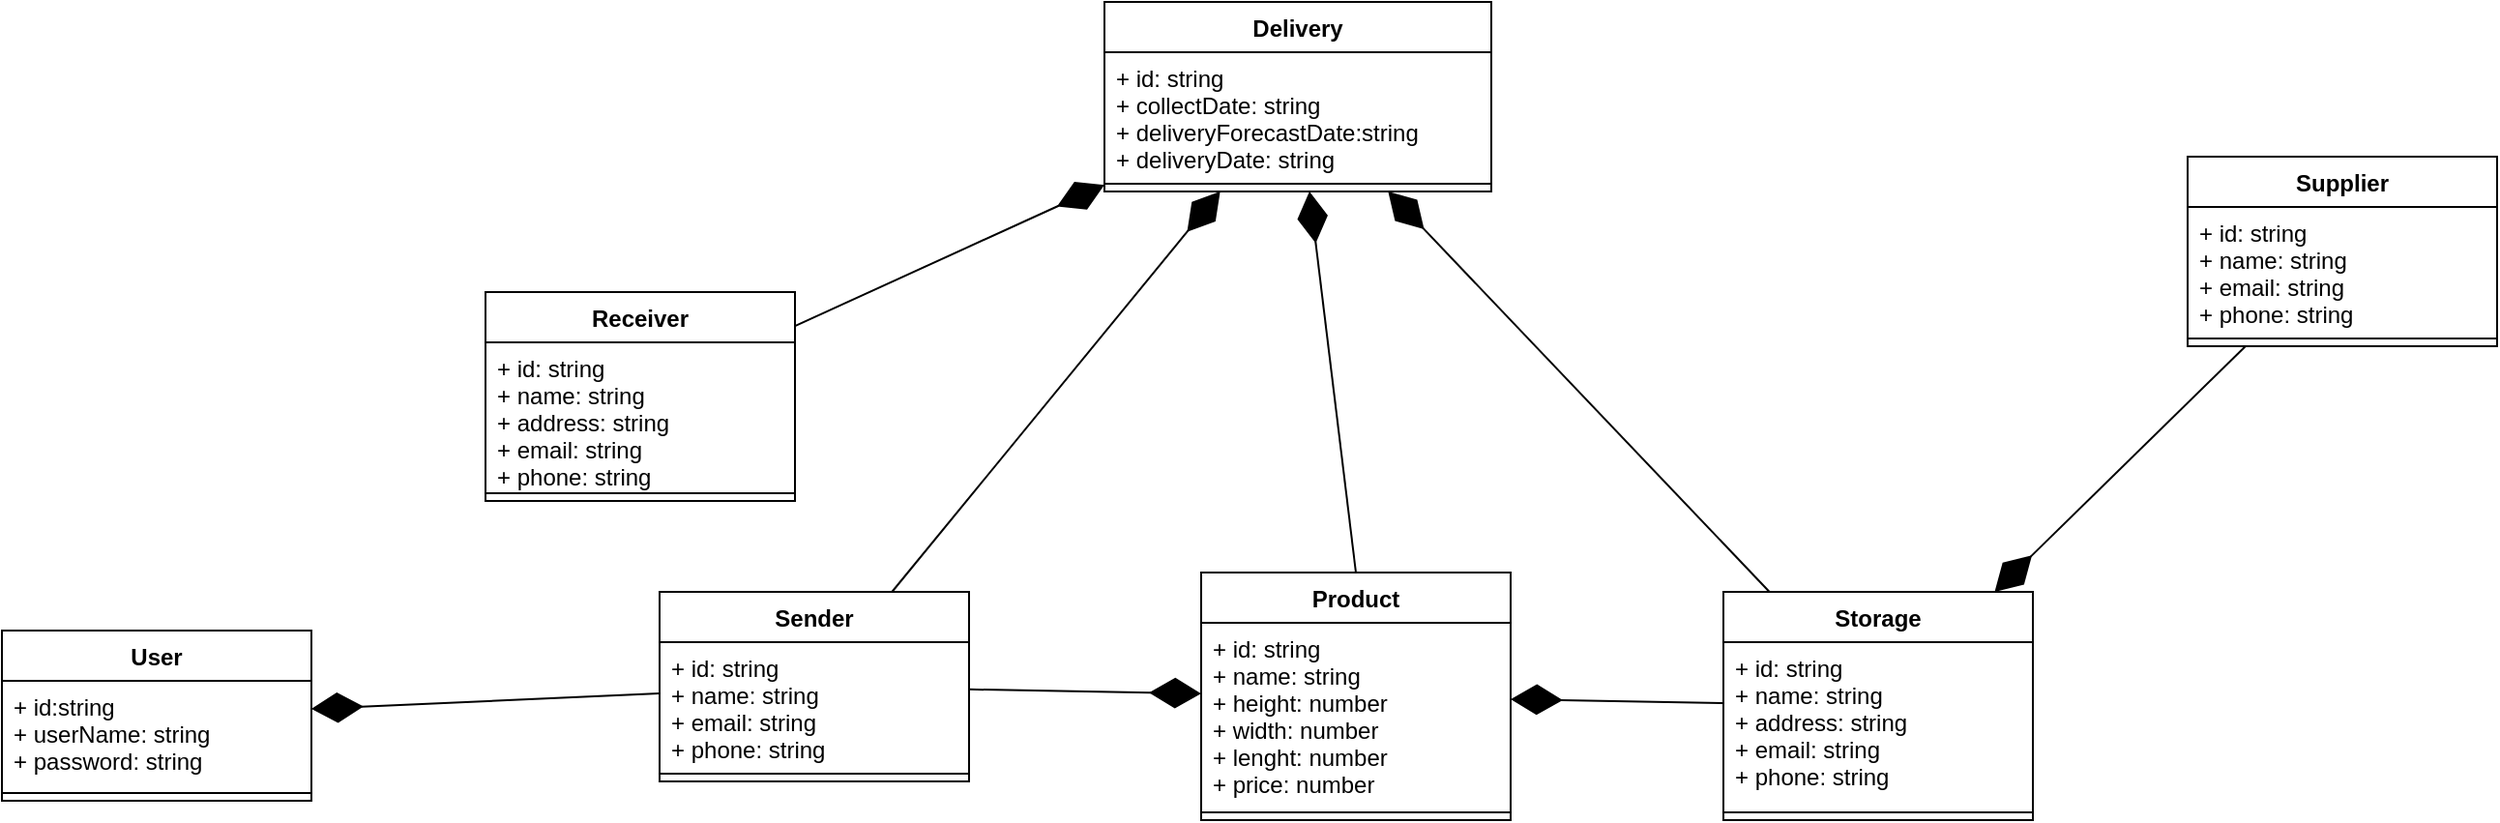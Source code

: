 <mxfile version="18.0.8" type="device"><diagram id="Moy3XPFkBIOXcfnxiWET" name="Page-1"><mxGraphModel dx="3384" dy="3236" grid="1" gridSize="10" guides="1" tooltips="1" connect="1" arrows="1" fold="1" page="1" pageScale="1" pageWidth="827" pageHeight="1169" math="0" shadow="0"><root><mxCell id="0"/><mxCell id="1" parent="0"/><mxCell id="1jevYTBRrVdFR1VZX79b-1" value="Delivery" style="swimlane;fontStyle=1;align=center;verticalAlign=top;childLayout=stackLayout;horizontal=1;startSize=26;horizontalStack=0;resizeParent=1;resizeParentMax=0;resizeLast=0;collapsible=1;marginBottom=0;" parent="1" vertex="1"><mxGeometry x="-920" y="-2150" width="200" height="98" as="geometry"/></mxCell><mxCell id="1jevYTBRrVdFR1VZX79b-2" value="+ id: string&#10;+ collectDate: string&#10;+ deliveryForecastDate:string&#10;+ deliveryDate: string&#10;" style="text;strokeColor=none;fillColor=none;align=left;verticalAlign=top;spacingLeft=4;spacingRight=4;overflow=hidden;rotatable=0;points=[[0,0.5],[1,0.5]];portConstraint=eastwest;" parent="1jevYTBRrVdFR1VZX79b-1" vertex="1"><mxGeometry y="26" width="200" height="64" as="geometry"/></mxCell><mxCell id="1jevYTBRrVdFR1VZX79b-3" value="" style="line;strokeWidth=1;fillColor=none;align=left;verticalAlign=middle;spacingTop=-1;spacingLeft=3;spacingRight=3;rotatable=0;labelPosition=right;points=[];portConstraint=eastwest;" parent="1jevYTBRrVdFR1VZX79b-1" vertex="1"><mxGeometry y="90" width="200" height="8" as="geometry"/></mxCell><mxCell id="1jevYTBRrVdFR1VZX79b-4" value="Sender" style="swimlane;fontStyle=1;align=center;verticalAlign=top;childLayout=stackLayout;horizontal=1;startSize=26;horizontalStack=0;resizeParent=1;resizeParentMax=0;resizeLast=0;collapsible=1;marginBottom=0;" parent="1" vertex="1"><mxGeometry x="-1150" y="-1845" width="160" height="98" as="geometry"/></mxCell><mxCell id="1jevYTBRrVdFR1VZX79b-5" value="+ id: string&#10;+ name: string&#10;+ email: string&#10;+ phone: string" style="text;strokeColor=none;fillColor=none;align=left;verticalAlign=top;spacingLeft=4;spacingRight=4;overflow=hidden;rotatable=0;points=[[0,0.5],[1,0.5]];portConstraint=eastwest;" parent="1jevYTBRrVdFR1VZX79b-4" vertex="1"><mxGeometry y="26" width="160" height="64" as="geometry"/></mxCell><mxCell id="1jevYTBRrVdFR1VZX79b-6" value="" style="line;strokeWidth=1;fillColor=none;align=left;verticalAlign=middle;spacingTop=-1;spacingLeft=3;spacingRight=3;rotatable=0;labelPosition=right;points=[];portConstraint=eastwest;" parent="1jevYTBRrVdFR1VZX79b-4" vertex="1"><mxGeometry y="90" width="160" height="8" as="geometry"/></mxCell><mxCell id="1jevYTBRrVdFR1VZX79b-7" value="Receiver" style="swimlane;fontStyle=1;align=center;verticalAlign=top;childLayout=stackLayout;horizontal=1;startSize=26;horizontalStack=0;resizeParent=1;resizeParentMax=0;resizeLast=0;collapsible=1;marginBottom=0;" parent="1" vertex="1"><mxGeometry x="-1240" y="-2000" width="160" height="108" as="geometry"/></mxCell><mxCell id="1jevYTBRrVdFR1VZX79b-8" value="+ id: string&#10;+ name: string&#10;+ address: string&#10;+ email: string&#10;+ phone: string" style="text;strokeColor=none;fillColor=none;align=left;verticalAlign=top;spacingLeft=4;spacingRight=4;overflow=hidden;rotatable=0;points=[[0,0.5],[1,0.5]];portConstraint=eastwest;" parent="1jevYTBRrVdFR1VZX79b-7" vertex="1"><mxGeometry y="26" width="160" height="74" as="geometry"/></mxCell><mxCell id="1jevYTBRrVdFR1VZX79b-9" value="" style="line;strokeWidth=1;fillColor=none;align=left;verticalAlign=middle;spacingTop=-1;spacingLeft=3;spacingRight=3;rotatable=0;labelPosition=right;points=[];portConstraint=eastwest;" parent="1jevYTBRrVdFR1VZX79b-7" vertex="1"><mxGeometry y="100" width="160" height="8" as="geometry"/></mxCell><mxCell id="1jevYTBRrVdFR1VZX79b-10" value="Storage" style="swimlane;fontStyle=1;align=center;verticalAlign=top;childLayout=stackLayout;horizontal=1;startSize=26;horizontalStack=0;resizeParent=1;resizeParentMax=0;resizeLast=0;collapsible=1;marginBottom=0;" parent="1" vertex="1"><mxGeometry x="-600" y="-1845" width="160" height="118" as="geometry"/></mxCell><mxCell id="1jevYTBRrVdFR1VZX79b-11" value="+ id: string&#10;+ name: string&#10;+ address: string&#10;+ email: string&#10;+ phone: string" style="text;strokeColor=none;fillColor=none;align=left;verticalAlign=top;spacingLeft=4;spacingRight=4;overflow=hidden;rotatable=0;points=[[0,0.5],[1,0.5]];portConstraint=eastwest;" parent="1jevYTBRrVdFR1VZX79b-10" vertex="1"><mxGeometry y="26" width="160" height="84" as="geometry"/></mxCell><mxCell id="1jevYTBRrVdFR1VZX79b-12" value="" style="line;strokeWidth=1;fillColor=none;align=left;verticalAlign=middle;spacingTop=-1;spacingLeft=3;spacingRight=3;rotatable=0;labelPosition=right;points=[];portConstraint=eastwest;" parent="1jevYTBRrVdFR1VZX79b-10" vertex="1"><mxGeometry y="110" width="160" height="8" as="geometry"/></mxCell><mxCell id="1jevYTBRrVdFR1VZX79b-13" value="Supplier" style="swimlane;fontStyle=1;align=center;verticalAlign=top;childLayout=stackLayout;horizontal=1;startSize=26;horizontalStack=0;resizeParent=1;resizeParentMax=0;resizeLast=0;collapsible=1;marginBottom=0;" parent="1" vertex="1"><mxGeometry x="-360" y="-2070" width="160" height="98" as="geometry"/></mxCell><mxCell id="1jevYTBRrVdFR1VZX79b-14" value="+ id: string&#10;+ name: string&#10;+ email: string&#10;+ phone: string" style="text;strokeColor=none;fillColor=none;align=left;verticalAlign=top;spacingLeft=4;spacingRight=4;overflow=hidden;rotatable=0;points=[[0,0.5],[1,0.5]];portConstraint=eastwest;" parent="1jevYTBRrVdFR1VZX79b-13" vertex="1"><mxGeometry y="26" width="160" height="64" as="geometry"/></mxCell><mxCell id="1jevYTBRrVdFR1VZX79b-15" value="" style="line;strokeWidth=1;fillColor=none;align=left;verticalAlign=middle;spacingTop=-1;spacingLeft=3;spacingRight=3;rotatable=0;labelPosition=right;points=[];portConstraint=eastwest;" parent="1jevYTBRrVdFR1VZX79b-13" vertex="1"><mxGeometry y="90" width="160" height="8" as="geometry"/></mxCell><mxCell id="1jevYTBRrVdFR1VZX79b-16" value="Product" style="swimlane;fontStyle=1;align=center;verticalAlign=top;childLayout=stackLayout;horizontal=1;startSize=26;horizontalStack=0;resizeParent=1;resizeParentMax=0;resizeLast=0;collapsible=1;marginBottom=0;" parent="1" vertex="1"><mxGeometry x="-870" y="-1855" width="160" height="128" as="geometry"/></mxCell><mxCell id="1jevYTBRrVdFR1VZX79b-17" value="+ id: string&#10;+ name: string&#10;+ height: number&#10;+ width: number&#10;+ lenght: number&#10;+ price: number" style="text;strokeColor=none;fillColor=none;align=left;verticalAlign=top;spacingLeft=4;spacingRight=4;overflow=hidden;rotatable=0;points=[[0,0.5],[1,0.5]];portConstraint=eastwest;" parent="1jevYTBRrVdFR1VZX79b-16" vertex="1"><mxGeometry y="26" width="160" height="94" as="geometry"/></mxCell><mxCell id="1jevYTBRrVdFR1VZX79b-18" value="" style="line;strokeWidth=1;fillColor=none;align=left;verticalAlign=middle;spacingTop=-1;spacingLeft=3;spacingRight=3;rotatable=0;labelPosition=right;points=[];portConstraint=eastwest;" parent="1jevYTBRrVdFR1VZX79b-16" vertex="1"><mxGeometry y="120" width="160" height="8" as="geometry"/></mxCell><mxCell id="_0SUqT_6v8pPe9wf4707-8" value="" style="endArrow=diamondThin;endFill=1;endSize=24;html=1;rounded=0;exitX=0.5;exitY=0;exitDx=0;exitDy=0;" parent="1" source="1jevYTBRrVdFR1VZX79b-16" target="1jevYTBRrVdFR1VZX79b-1" edge="1"><mxGeometry width="160" relative="1" as="geometry"><mxPoint x="-890" y="-1930" as="sourcePoint"/><mxPoint x="-730" y="-1930" as="targetPoint"/></mxGeometry></mxCell><mxCell id="_0SUqT_6v8pPe9wf4707-9" value="" style="endArrow=diamondThin;endFill=1;endSize=24;html=1;rounded=0;" parent="1" source="1jevYTBRrVdFR1VZX79b-7" target="1jevYTBRrVdFR1VZX79b-1" edge="1"><mxGeometry width="160" relative="1" as="geometry"><mxPoint x="-1080" y="-2000" as="sourcePoint"/><mxPoint x="-920" y="-2000" as="targetPoint"/></mxGeometry></mxCell><mxCell id="_0SUqT_6v8pPe9wf4707-13" value="" style="endArrow=diamondThin;endFill=1;endSize=24;html=1;rounded=0;" parent="1" source="1jevYTBRrVdFR1VZX79b-4" target="1jevYTBRrVdFR1VZX79b-1" edge="1"><mxGeometry width="160" relative="1" as="geometry"><mxPoint x="-1070" y="-1970" as="sourcePoint"/><mxPoint x="-910" y="-1970" as="targetPoint"/></mxGeometry></mxCell><mxCell id="_0SUqT_6v8pPe9wf4707-14" value="" style="endArrow=diamondThin;endFill=1;endSize=24;html=1;rounded=0;" parent="1" source="1jevYTBRrVdFR1VZX79b-10" target="1jevYTBRrVdFR1VZX79b-1" edge="1"><mxGeometry width="160" relative="1" as="geometry"><mxPoint x="-740" y="-1940" as="sourcePoint"/><mxPoint x="-580" y="-1940" as="targetPoint"/></mxGeometry></mxCell><mxCell id="yUGkKtGU8gCohiBpL38B-1" value="" style="endArrow=diamondThin;endFill=1;endSize=24;html=1;rounded=0;" parent="1" source="1jevYTBRrVdFR1VZX79b-4" target="1jevYTBRrVdFR1VZX79b-16" edge="1"><mxGeometry width="160" relative="1" as="geometry"><mxPoint x="-990" y="-1690" as="sourcePoint"/><mxPoint x="-830" y="-1690" as="targetPoint"/></mxGeometry></mxCell><mxCell id="n_2kWpmddS6loUhg6tw3-2" value="" style="endArrow=diamondThin;endFill=1;endSize=24;html=1;rounded=0;" parent="1" source="1jevYTBRrVdFR1VZX79b-13" target="1jevYTBRrVdFR1VZX79b-10" edge="1"><mxGeometry width="160" relative="1" as="geometry"><mxPoint x="-440" y="-1580" as="sourcePoint"/><mxPoint x="-540" y="-1700" as="targetPoint"/></mxGeometry></mxCell><mxCell id="bqvyMoO_G1ykoBUHXJB1-1" value="" style="endArrow=diamondThin;endFill=1;endSize=24;html=1;rounded=0;" edge="1" parent="1" source="1jevYTBRrVdFR1VZX79b-10" target="1jevYTBRrVdFR1VZX79b-16"><mxGeometry width="160" relative="1" as="geometry"><mxPoint x="-613" y="-1640" as="sourcePoint"/><mxPoint x="-770" y="-1640" as="targetPoint"/></mxGeometry></mxCell><mxCell id="bqvyMoO_G1ykoBUHXJB1-2" value="User" style="swimlane;fontStyle=1;align=center;verticalAlign=top;childLayout=stackLayout;horizontal=1;startSize=26;horizontalStack=0;resizeParent=1;resizeParentMax=0;resizeLast=0;collapsible=1;marginBottom=0;" vertex="1" parent="1"><mxGeometry x="-1490" y="-1825" width="160" height="88" as="geometry"/></mxCell><mxCell id="bqvyMoO_G1ykoBUHXJB1-3" value="+ id:string&#10;+ userName: string&#10;+ password: string" style="text;strokeColor=none;fillColor=none;align=left;verticalAlign=top;spacingLeft=4;spacingRight=4;overflow=hidden;rotatable=0;points=[[0,0.5],[1,0.5]];portConstraint=eastwest;" vertex="1" parent="bqvyMoO_G1ykoBUHXJB1-2"><mxGeometry y="26" width="160" height="54" as="geometry"/></mxCell><mxCell id="bqvyMoO_G1ykoBUHXJB1-4" value="" style="line;strokeWidth=1;fillColor=none;align=left;verticalAlign=middle;spacingTop=-1;spacingLeft=3;spacingRight=3;rotatable=0;labelPosition=right;points=[];portConstraint=eastwest;" vertex="1" parent="bqvyMoO_G1ykoBUHXJB1-2"><mxGeometry y="80" width="160" height="8" as="geometry"/></mxCell><mxCell id="bqvyMoO_G1ykoBUHXJB1-6" value="" style="endArrow=diamondThin;endFill=1;endSize=24;html=1;rounded=0;" edge="1" parent="1" source="1jevYTBRrVdFR1VZX79b-4" target="bqvyMoO_G1ykoBUHXJB1-2"><mxGeometry width="160" relative="1" as="geometry"><mxPoint x="-1270" y="-1740" as="sourcePoint"/><mxPoint x="-1110" y="-1740" as="targetPoint"/></mxGeometry></mxCell></root></mxGraphModel></diagram></mxfile>